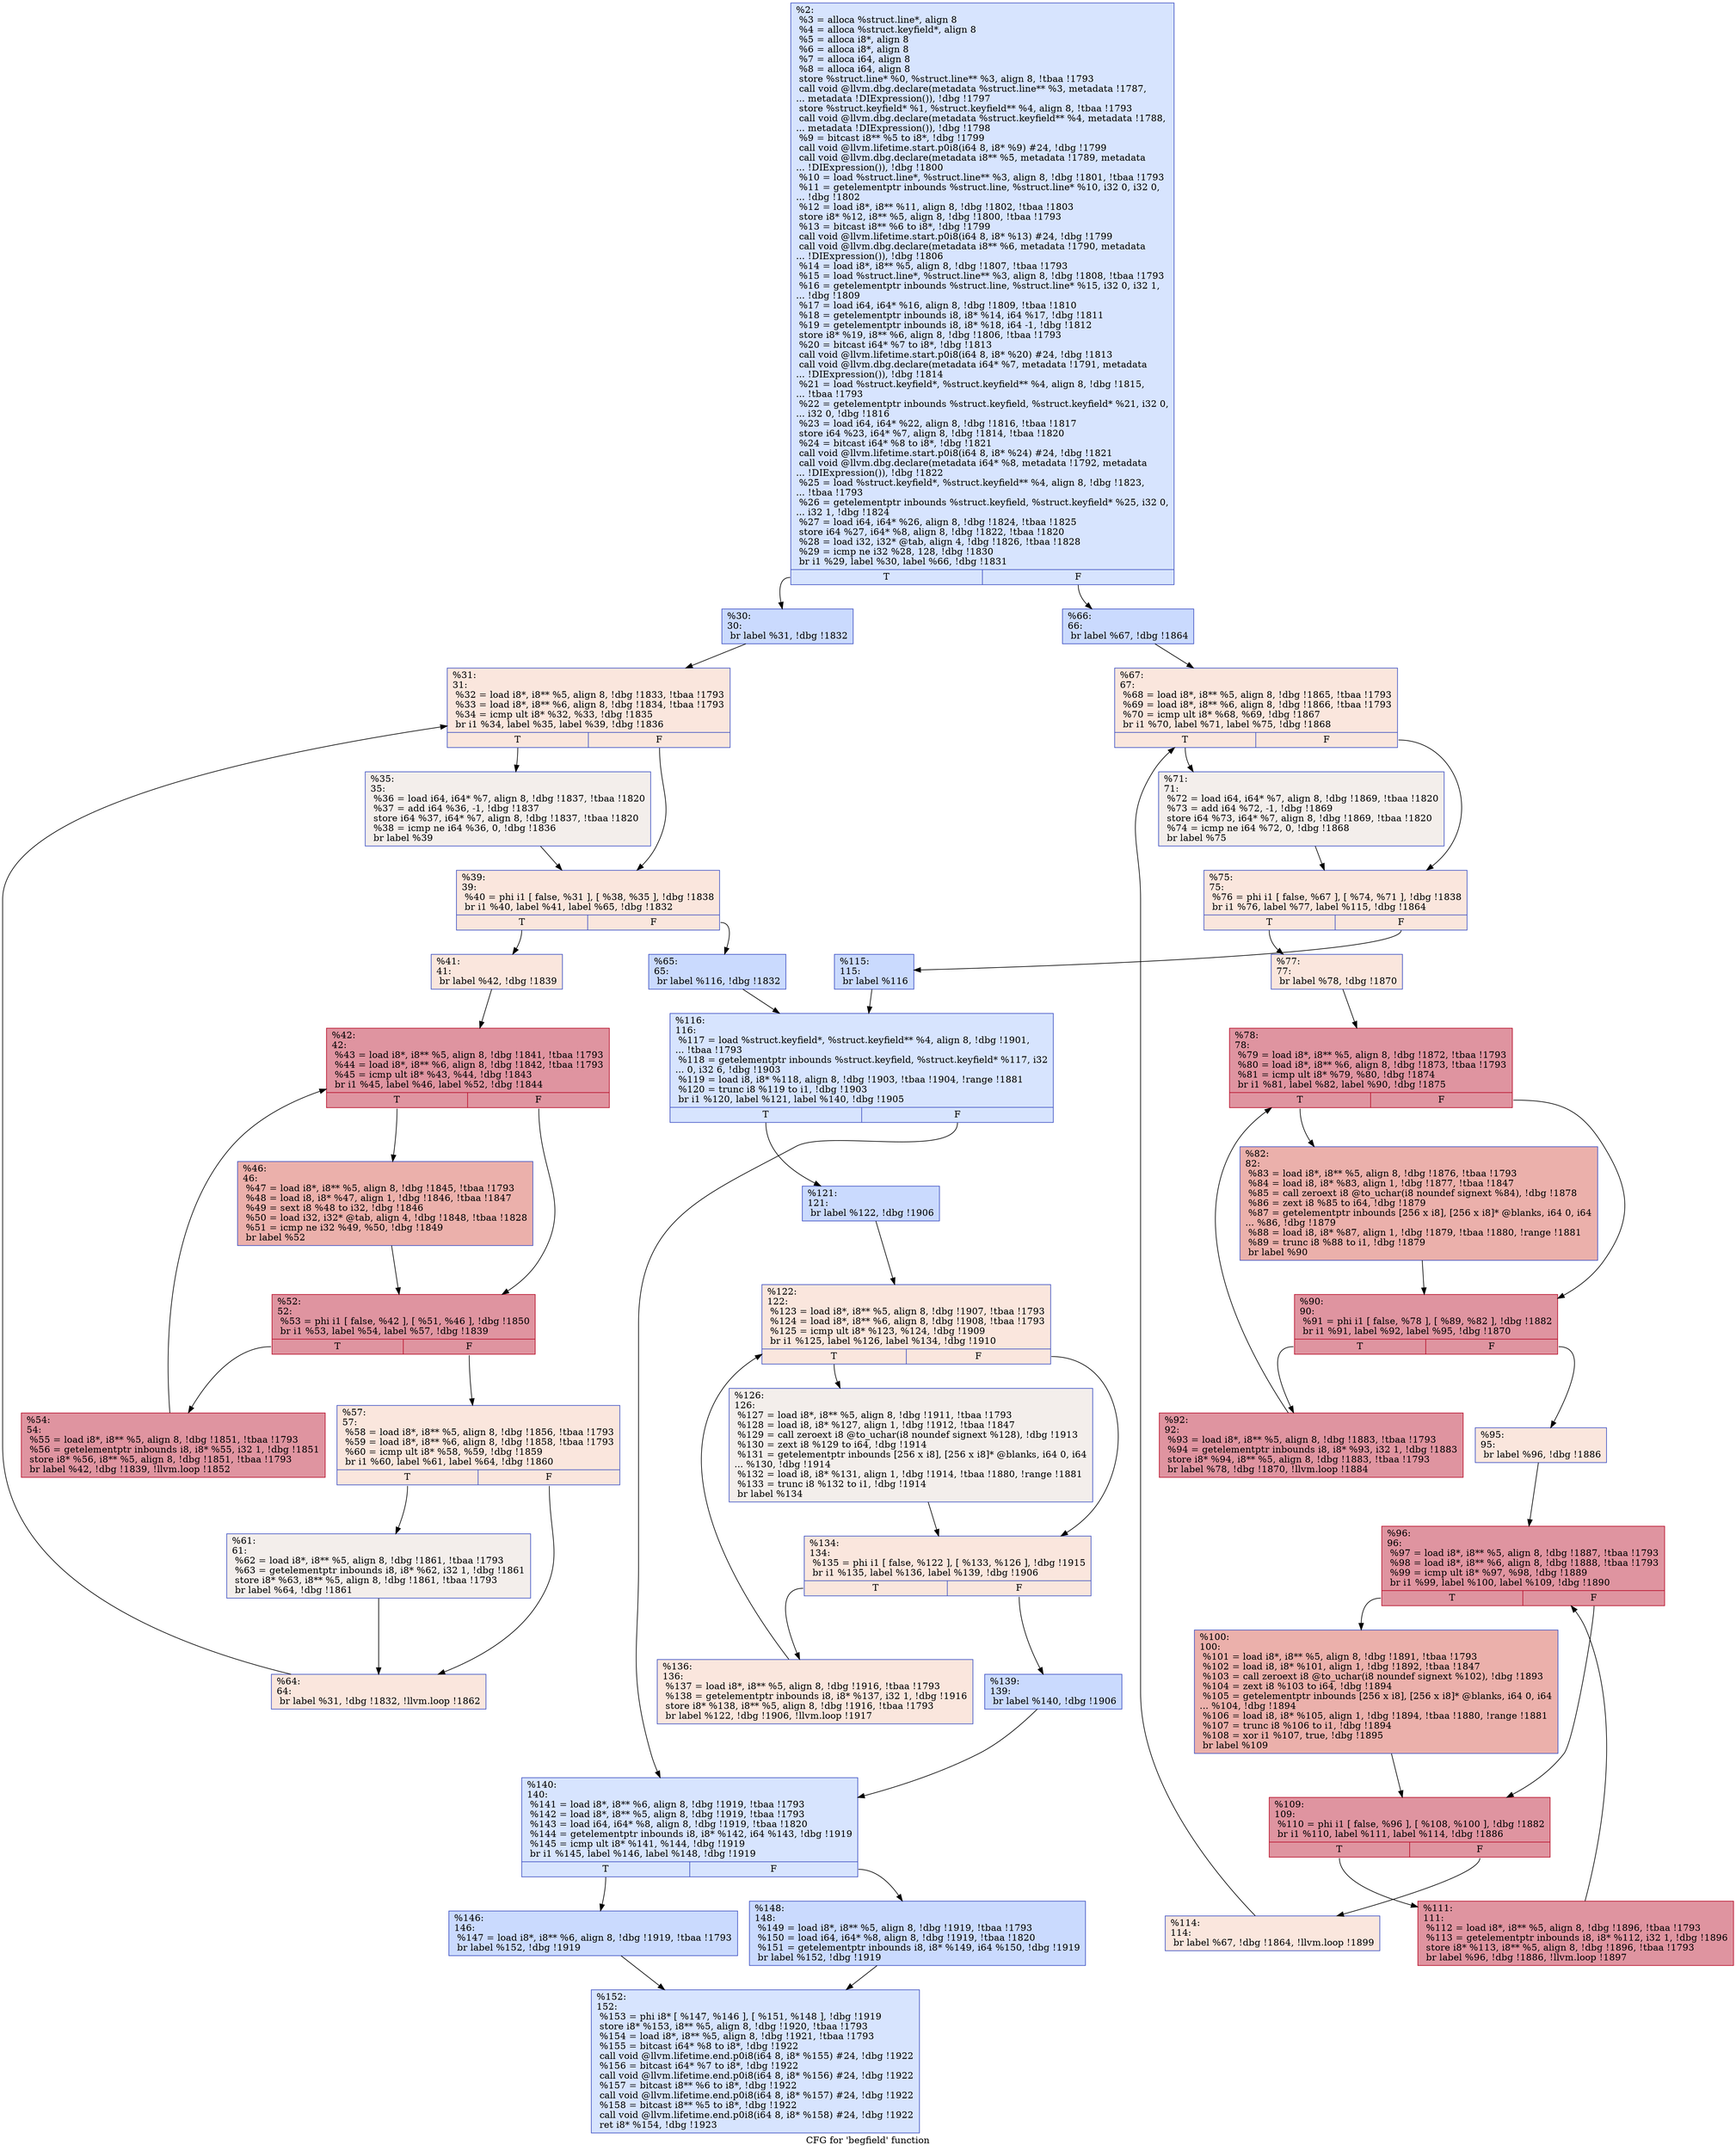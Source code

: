 digraph "CFG for 'begfield' function" {
	label="CFG for 'begfield' function";

	Node0x2432dc0 [shape=record,color="#3d50c3ff", style=filled, fillcolor="#a5c3fe70",label="{%2:\l  %3 = alloca %struct.line*, align 8\l  %4 = alloca %struct.keyfield*, align 8\l  %5 = alloca i8*, align 8\l  %6 = alloca i8*, align 8\l  %7 = alloca i64, align 8\l  %8 = alloca i64, align 8\l  store %struct.line* %0, %struct.line** %3, align 8, !tbaa !1793\l  call void @llvm.dbg.declare(metadata %struct.line** %3, metadata !1787,\l... metadata !DIExpression()), !dbg !1797\l  store %struct.keyfield* %1, %struct.keyfield** %4, align 8, !tbaa !1793\l  call void @llvm.dbg.declare(metadata %struct.keyfield** %4, metadata !1788,\l... metadata !DIExpression()), !dbg !1798\l  %9 = bitcast i8** %5 to i8*, !dbg !1799\l  call void @llvm.lifetime.start.p0i8(i64 8, i8* %9) #24, !dbg !1799\l  call void @llvm.dbg.declare(metadata i8** %5, metadata !1789, metadata\l... !DIExpression()), !dbg !1800\l  %10 = load %struct.line*, %struct.line** %3, align 8, !dbg !1801, !tbaa !1793\l  %11 = getelementptr inbounds %struct.line, %struct.line* %10, i32 0, i32 0,\l... !dbg !1802\l  %12 = load i8*, i8** %11, align 8, !dbg !1802, !tbaa !1803\l  store i8* %12, i8** %5, align 8, !dbg !1800, !tbaa !1793\l  %13 = bitcast i8** %6 to i8*, !dbg !1799\l  call void @llvm.lifetime.start.p0i8(i64 8, i8* %13) #24, !dbg !1799\l  call void @llvm.dbg.declare(metadata i8** %6, metadata !1790, metadata\l... !DIExpression()), !dbg !1806\l  %14 = load i8*, i8** %5, align 8, !dbg !1807, !tbaa !1793\l  %15 = load %struct.line*, %struct.line** %3, align 8, !dbg !1808, !tbaa !1793\l  %16 = getelementptr inbounds %struct.line, %struct.line* %15, i32 0, i32 1,\l... !dbg !1809\l  %17 = load i64, i64* %16, align 8, !dbg !1809, !tbaa !1810\l  %18 = getelementptr inbounds i8, i8* %14, i64 %17, !dbg !1811\l  %19 = getelementptr inbounds i8, i8* %18, i64 -1, !dbg !1812\l  store i8* %19, i8** %6, align 8, !dbg !1806, !tbaa !1793\l  %20 = bitcast i64* %7 to i8*, !dbg !1813\l  call void @llvm.lifetime.start.p0i8(i64 8, i8* %20) #24, !dbg !1813\l  call void @llvm.dbg.declare(metadata i64* %7, metadata !1791, metadata\l... !DIExpression()), !dbg !1814\l  %21 = load %struct.keyfield*, %struct.keyfield** %4, align 8, !dbg !1815,\l... !tbaa !1793\l  %22 = getelementptr inbounds %struct.keyfield, %struct.keyfield* %21, i32 0,\l... i32 0, !dbg !1816\l  %23 = load i64, i64* %22, align 8, !dbg !1816, !tbaa !1817\l  store i64 %23, i64* %7, align 8, !dbg !1814, !tbaa !1820\l  %24 = bitcast i64* %8 to i8*, !dbg !1821\l  call void @llvm.lifetime.start.p0i8(i64 8, i8* %24) #24, !dbg !1821\l  call void @llvm.dbg.declare(metadata i64* %8, metadata !1792, metadata\l... !DIExpression()), !dbg !1822\l  %25 = load %struct.keyfield*, %struct.keyfield** %4, align 8, !dbg !1823,\l... !tbaa !1793\l  %26 = getelementptr inbounds %struct.keyfield, %struct.keyfield* %25, i32 0,\l... i32 1, !dbg !1824\l  %27 = load i64, i64* %26, align 8, !dbg !1824, !tbaa !1825\l  store i64 %27, i64* %8, align 8, !dbg !1822, !tbaa !1820\l  %28 = load i32, i32* @tab, align 4, !dbg !1826, !tbaa !1828\l  %29 = icmp ne i32 %28, 128, !dbg !1830\l  br i1 %29, label %30, label %66, !dbg !1831\l|{<s0>T|<s1>F}}"];
	Node0x2432dc0:s0 -> Node0x2433160;
	Node0x2432dc0:s1 -> Node0x2433570;
	Node0x2433160 [shape=record,color="#3d50c3ff", style=filled, fillcolor="#88abfd70",label="{%30:\l30:                                               \l  br label %31, !dbg !1832\l}"];
	Node0x2433160 -> Node0x24331b0;
	Node0x24331b0 [shape=record,color="#3d50c3ff", style=filled, fillcolor="#f3c7b170",label="{%31:\l31:                                               \l  %32 = load i8*, i8** %5, align 8, !dbg !1833, !tbaa !1793\l  %33 = load i8*, i8** %6, align 8, !dbg !1834, !tbaa !1793\l  %34 = icmp ult i8* %32, %33, !dbg !1835\l  br i1 %34, label %35, label %39, !dbg !1836\l|{<s0>T|<s1>F}}"];
	Node0x24331b0:s0 -> Node0x2433200;
	Node0x24331b0:s1 -> Node0x2433250;
	Node0x2433200 [shape=record,color="#3d50c3ff", style=filled, fillcolor="#e5d8d170",label="{%35:\l35:                                               \l  %36 = load i64, i64* %7, align 8, !dbg !1837, !tbaa !1820\l  %37 = add i64 %36, -1, !dbg !1837\l  store i64 %37, i64* %7, align 8, !dbg !1837, !tbaa !1820\l  %38 = icmp ne i64 %36, 0, !dbg !1836\l  br label %39\l}"];
	Node0x2433200 -> Node0x2433250;
	Node0x2433250 [shape=record,color="#3d50c3ff", style=filled, fillcolor="#f3c7b170",label="{%39:\l39:                                               \l  %40 = phi i1 [ false, %31 ], [ %38, %35 ], !dbg !1838\l  br i1 %40, label %41, label %65, !dbg !1832\l|{<s0>T|<s1>F}}"];
	Node0x2433250:s0 -> Node0x24332a0;
	Node0x2433250:s1 -> Node0x2433520;
	Node0x24332a0 [shape=record,color="#3d50c3ff", style=filled, fillcolor="#f3c7b170",label="{%41:\l41:                                               \l  br label %42, !dbg !1839\l}"];
	Node0x24332a0 -> Node0x24332f0;
	Node0x24332f0 [shape=record,color="#b70d28ff", style=filled, fillcolor="#b70d2870",label="{%42:\l42:                                               \l  %43 = load i8*, i8** %5, align 8, !dbg !1841, !tbaa !1793\l  %44 = load i8*, i8** %6, align 8, !dbg !1842, !tbaa !1793\l  %45 = icmp ult i8* %43, %44, !dbg !1843\l  br i1 %45, label %46, label %52, !dbg !1844\l|{<s0>T|<s1>F}}"];
	Node0x24332f0:s0 -> Node0x2433340;
	Node0x24332f0:s1 -> Node0x2433390;
	Node0x2433340 [shape=record,color="#3d50c3ff", style=filled, fillcolor="#d24b4070",label="{%46:\l46:                                               \l  %47 = load i8*, i8** %5, align 8, !dbg !1845, !tbaa !1793\l  %48 = load i8, i8* %47, align 1, !dbg !1846, !tbaa !1847\l  %49 = sext i8 %48 to i32, !dbg !1846\l  %50 = load i32, i32* @tab, align 4, !dbg !1848, !tbaa !1828\l  %51 = icmp ne i32 %49, %50, !dbg !1849\l  br label %52\l}"];
	Node0x2433340 -> Node0x2433390;
	Node0x2433390 [shape=record,color="#b70d28ff", style=filled, fillcolor="#b70d2870",label="{%52:\l52:                                               \l  %53 = phi i1 [ false, %42 ], [ %51, %46 ], !dbg !1850\l  br i1 %53, label %54, label %57, !dbg !1839\l|{<s0>T|<s1>F}}"];
	Node0x2433390:s0 -> Node0x24333e0;
	Node0x2433390:s1 -> Node0x2433430;
	Node0x24333e0 [shape=record,color="#b70d28ff", style=filled, fillcolor="#b70d2870",label="{%54:\l54:                                               \l  %55 = load i8*, i8** %5, align 8, !dbg !1851, !tbaa !1793\l  %56 = getelementptr inbounds i8, i8* %55, i32 1, !dbg !1851\l  store i8* %56, i8** %5, align 8, !dbg !1851, !tbaa !1793\l  br label %42, !dbg !1839, !llvm.loop !1852\l}"];
	Node0x24333e0 -> Node0x24332f0;
	Node0x2433430 [shape=record,color="#3d50c3ff", style=filled, fillcolor="#f3c7b170",label="{%57:\l57:                                               \l  %58 = load i8*, i8** %5, align 8, !dbg !1856, !tbaa !1793\l  %59 = load i8*, i8** %6, align 8, !dbg !1858, !tbaa !1793\l  %60 = icmp ult i8* %58, %59, !dbg !1859\l  br i1 %60, label %61, label %64, !dbg !1860\l|{<s0>T|<s1>F}}"];
	Node0x2433430:s0 -> Node0x2433480;
	Node0x2433430:s1 -> Node0x24334d0;
	Node0x2433480 [shape=record,color="#3d50c3ff", style=filled, fillcolor="#e5d8d170",label="{%61:\l61:                                               \l  %62 = load i8*, i8** %5, align 8, !dbg !1861, !tbaa !1793\l  %63 = getelementptr inbounds i8, i8* %62, i32 1, !dbg !1861\l  store i8* %63, i8** %5, align 8, !dbg !1861, !tbaa !1793\l  br label %64, !dbg !1861\l}"];
	Node0x2433480 -> Node0x24334d0;
	Node0x24334d0 [shape=record,color="#3d50c3ff", style=filled, fillcolor="#f3c7b170",label="{%64:\l64:                                               \l  br label %31, !dbg !1832, !llvm.loop !1862\l}"];
	Node0x24334d0 -> Node0x24331b0;
	Node0x2433520 [shape=record,color="#3d50c3ff", style=filled, fillcolor="#88abfd70",label="{%65:\l65:                                               \l  br label %116, !dbg !1832\l}"];
	Node0x2433520 -> Node0x2433a70;
	Node0x2433570 [shape=record,color="#3d50c3ff", style=filled, fillcolor="#88abfd70",label="{%66:\l66:                                               \l  br label %67, !dbg !1864\l}"];
	Node0x2433570 -> Node0x24335c0;
	Node0x24335c0 [shape=record,color="#3d50c3ff", style=filled, fillcolor="#f3c7b170",label="{%67:\l67:                                               \l  %68 = load i8*, i8** %5, align 8, !dbg !1865, !tbaa !1793\l  %69 = load i8*, i8** %6, align 8, !dbg !1866, !tbaa !1793\l  %70 = icmp ult i8* %68, %69, !dbg !1867\l  br i1 %70, label %71, label %75, !dbg !1868\l|{<s0>T|<s1>F}}"];
	Node0x24335c0:s0 -> Node0x2433610;
	Node0x24335c0:s1 -> Node0x2433660;
	Node0x2433610 [shape=record,color="#3d50c3ff", style=filled, fillcolor="#e5d8d170",label="{%71:\l71:                                               \l  %72 = load i64, i64* %7, align 8, !dbg !1869, !tbaa !1820\l  %73 = add i64 %72, -1, !dbg !1869\l  store i64 %73, i64* %7, align 8, !dbg !1869, !tbaa !1820\l  %74 = icmp ne i64 %72, 0, !dbg !1868\l  br label %75\l}"];
	Node0x2433610 -> Node0x2433660;
	Node0x2433660 [shape=record,color="#3d50c3ff", style=filled, fillcolor="#f3c7b170",label="{%75:\l75:                                               \l  %76 = phi i1 [ false, %67 ], [ %74, %71 ], !dbg !1838\l  br i1 %76, label %77, label %115, !dbg !1864\l|{<s0>T|<s1>F}}"];
	Node0x2433660:s0 -> Node0x24336b0;
	Node0x2433660:s1 -> Node0x2433a20;
	Node0x24336b0 [shape=record,color="#3d50c3ff", style=filled, fillcolor="#f3c7b170",label="{%77:\l77:                                               \l  br label %78, !dbg !1870\l}"];
	Node0x24336b0 -> Node0x2433700;
	Node0x2433700 [shape=record,color="#b70d28ff", style=filled, fillcolor="#b70d2870",label="{%78:\l78:                                               \l  %79 = load i8*, i8** %5, align 8, !dbg !1872, !tbaa !1793\l  %80 = load i8*, i8** %6, align 8, !dbg !1873, !tbaa !1793\l  %81 = icmp ult i8* %79, %80, !dbg !1874\l  br i1 %81, label %82, label %90, !dbg !1875\l|{<s0>T|<s1>F}}"];
	Node0x2433700:s0 -> Node0x2433750;
	Node0x2433700:s1 -> Node0x24337a0;
	Node0x2433750 [shape=record,color="#3d50c3ff", style=filled, fillcolor="#d24b4070",label="{%82:\l82:                                               \l  %83 = load i8*, i8** %5, align 8, !dbg !1876, !tbaa !1793\l  %84 = load i8, i8* %83, align 1, !dbg !1877, !tbaa !1847\l  %85 = call zeroext i8 @to_uchar(i8 noundef signext %84), !dbg !1878\l  %86 = zext i8 %85 to i64, !dbg !1879\l  %87 = getelementptr inbounds [256 x i8], [256 x i8]* @blanks, i64 0, i64\l... %86, !dbg !1879\l  %88 = load i8, i8* %87, align 1, !dbg !1879, !tbaa !1880, !range !1881\l  %89 = trunc i8 %88 to i1, !dbg !1879\l  br label %90\l}"];
	Node0x2433750 -> Node0x24337a0;
	Node0x24337a0 [shape=record,color="#b70d28ff", style=filled, fillcolor="#b70d2870",label="{%90:\l90:                                               \l  %91 = phi i1 [ false, %78 ], [ %89, %82 ], !dbg !1882\l  br i1 %91, label %92, label %95, !dbg !1870\l|{<s0>T|<s1>F}}"];
	Node0x24337a0:s0 -> Node0x24337f0;
	Node0x24337a0:s1 -> Node0x2433840;
	Node0x24337f0 [shape=record,color="#b70d28ff", style=filled, fillcolor="#b70d2870",label="{%92:\l92:                                               \l  %93 = load i8*, i8** %5, align 8, !dbg !1883, !tbaa !1793\l  %94 = getelementptr inbounds i8, i8* %93, i32 1, !dbg !1883\l  store i8* %94, i8** %5, align 8, !dbg !1883, !tbaa !1793\l  br label %78, !dbg !1870, !llvm.loop !1884\l}"];
	Node0x24337f0 -> Node0x2433700;
	Node0x2433840 [shape=record,color="#3d50c3ff", style=filled, fillcolor="#f3c7b170",label="{%95:\l95:                                               \l  br label %96, !dbg !1886\l}"];
	Node0x2433840 -> Node0x2433890;
	Node0x2433890 [shape=record,color="#b70d28ff", style=filled, fillcolor="#b70d2870",label="{%96:\l96:                                               \l  %97 = load i8*, i8** %5, align 8, !dbg !1887, !tbaa !1793\l  %98 = load i8*, i8** %6, align 8, !dbg !1888, !tbaa !1793\l  %99 = icmp ult i8* %97, %98, !dbg !1889\l  br i1 %99, label %100, label %109, !dbg !1890\l|{<s0>T|<s1>F}}"];
	Node0x2433890:s0 -> Node0x24338e0;
	Node0x2433890:s1 -> Node0x2433930;
	Node0x24338e0 [shape=record,color="#3d50c3ff", style=filled, fillcolor="#d24b4070",label="{%100:\l100:                                              \l  %101 = load i8*, i8** %5, align 8, !dbg !1891, !tbaa !1793\l  %102 = load i8, i8* %101, align 1, !dbg !1892, !tbaa !1847\l  %103 = call zeroext i8 @to_uchar(i8 noundef signext %102), !dbg !1893\l  %104 = zext i8 %103 to i64, !dbg !1894\l  %105 = getelementptr inbounds [256 x i8], [256 x i8]* @blanks, i64 0, i64\l... %104, !dbg !1894\l  %106 = load i8, i8* %105, align 1, !dbg !1894, !tbaa !1880, !range !1881\l  %107 = trunc i8 %106 to i1, !dbg !1894\l  %108 = xor i1 %107, true, !dbg !1895\l  br label %109\l}"];
	Node0x24338e0 -> Node0x2433930;
	Node0x2433930 [shape=record,color="#b70d28ff", style=filled, fillcolor="#b70d2870",label="{%109:\l109:                                              \l  %110 = phi i1 [ false, %96 ], [ %108, %100 ], !dbg !1882\l  br i1 %110, label %111, label %114, !dbg !1886\l|{<s0>T|<s1>F}}"];
	Node0x2433930:s0 -> Node0x2433980;
	Node0x2433930:s1 -> Node0x24339d0;
	Node0x2433980 [shape=record,color="#b70d28ff", style=filled, fillcolor="#b70d2870",label="{%111:\l111:                                              \l  %112 = load i8*, i8** %5, align 8, !dbg !1896, !tbaa !1793\l  %113 = getelementptr inbounds i8, i8* %112, i32 1, !dbg !1896\l  store i8* %113, i8** %5, align 8, !dbg !1896, !tbaa !1793\l  br label %96, !dbg !1886, !llvm.loop !1897\l}"];
	Node0x2433980 -> Node0x2433890;
	Node0x24339d0 [shape=record,color="#3d50c3ff", style=filled, fillcolor="#f3c7b170",label="{%114:\l114:                                              \l  br label %67, !dbg !1864, !llvm.loop !1899\l}"];
	Node0x24339d0 -> Node0x24335c0;
	Node0x2433a20 [shape=record,color="#3d50c3ff", style=filled, fillcolor="#88abfd70",label="{%115:\l115:                                              \l  br label %116\l}"];
	Node0x2433a20 -> Node0x2433a70;
	Node0x2433a70 [shape=record,color="#3d50c3ff", style=filled, fillcolor="#a5c3fe70",label="{%116:\l116:                                              \l  %117 = load %struct.keyfield*, %struct.keyfield** %4, align 8, !dbg !1901,\l... !tbaa !1793\l  %118 = getelementptr inbounds %struct.keyfield, %struct.keyfield* %117, i32\l... 0, i32 6, !dbg !1903\l  %119 = load i8, i8* %118, align 8, !dbg !1903, !tbaa !1904, !range !1881\l  %120 = trunc i8 %119 to i1, !dbg !1903\l  br i1 %120, label %121, label %140, !dbg !1905\l|{<s0>T|<s1>F}}"];
	Node0x2433a70:s0 -> Node0x2433ac0;
	Node0x2433a70:s1 -> Node0x2433ca0;
	Node0x2433ac0 [shape=record,color="#3d50c3ff", style=filled, fillcolor="#88abfd70",label="{%121:\l121:                                              \l  br label %122, !dbg !1906\l}"];
	Node0x2433ac0 -> Node0x2433b10;
	Node0x2433b10 [shape=record,color="#3d50c3ff", style=filled, fillcolor="#f3c7b170",label="{%122:\l122:                                              \l  %123 = load i8*, i8** %5, align 8, !dbg !1907, !tbaa !1793\l  %124 = load i8*, i8** %6, align 8, !dbg !1908, !tbaa !1793\l  %125 = icmp ult i8* %123, %124, !dbg !1909\l  br i1 %125, label %126, label %134, !dbg !1910\l|{<s0>T|<s1>F}}"];
	Node0x2433b10:s0 -> Node0x2433b60;
	Node0x2433b10:s1 -> Node0x2433bb0;
	Node0x2433b60 [shape=record,color="#3d50c3ff", style=filled, fillcolor="#e5d8d170",label="{%126:\l126:                                              \l  %127 = load i8*, i8** %5, align 8, !dbg !1911, !tbaa !1793\l  %128 = load i8, i8* %127, align 1, !dbg !1912, !tbaa !1847\l  %129 = call zeroext i8 @to_uchar(i8 noundef signext %128), !dbg !1913\l  %130 = zext i8 %129 to i64, !dbg !1914\l  %131 = getelementptr inbounds [256 x i8], [256 x i8]* @blanks, i64 0, i64\l... %130, !dbg !1914\l  %132 = load i8, i8* %131, align 1, !dbg !1914, !tbaa !1880, !range !1881\l  %133 = trunc i8 %132 to i1, !dbg !1914\l  br label %134\l}"];
	Node0x2433b60 -> Node0x2433bb0;
	Node0x2433bb0 [shape=record,color="#3d50c3ff", style=filled, fillcolor="#f3c7b170",label="{%134:\l134:                                              \l  %135 = phi i1 [ false, %122 ], [ %133, %126 ], !dbg !1915\l  br i1 %135, label %136, label %139, !dbg !1906\l|{<s0>T|<s1>F}}"];
	Node0x2433bb0:s0 -> Node0x2433c00;
	Node0x2433bb0:s1 -> Node0x2433c50;
	Node0x2433c00 [shape=record,color="#3d50c3ff", style=filled, fillcolor="#f3c7b170",label="{%136:\l136:                                              \l  %137 = load i8*, i8** %5, align 8, !dbg !1916, !tbaa !1793\l  %138 = getelementptr inbounds i8, i8* %137, i32 1, !dbg !1916\l  store i8* %138, i8** %5, align 8, !dbg !1916, !tbaa !1793\l  br label %122, !dbg !1906, !llvm.loop !1917\l}"];
	Node0x2433c00 -> Node0x2433b10;
	Node0x2433c50 [shape=record,color="#3d50c3ff", style=filled, fillcolor="#88abfd70",label="{%139:\l139:                                              \l  br label %140, !dbg !1906\l}"];
	Node0x2433c50 -> Node0x2433ca0;
	Node0x2433ca0 [shape=record,color="#3d50c3ff", style=filled, fillcolor="#a5c3fe70",label="{%140:\l140:                                              \l  %141 = load i8*, i8** %6, align 8, !dbg !1919, !tbaa !1793\l  %142 = load i8*, i8** %5, align 8, !dbg !1919, !tbaa !1793\l  %143 = load i64, i64* %8, align 8, !dbg !1919, !tbaa !1820\l  %144 = getelementptr inbounds i8, i8* %142, i64 %143, !dbg !1919\l  %145 = icmp ult i8* %141, %144, !dbg !1919\l  br i1 %145, label %146, label %148, !dbg !1919\l|{<s0>T|<s1>F}}"];
	Node0x2433ca0:s0 -> Node0x2433cf0;
	Node0x2433ca0:s1 -> Node0x2433d40;
	Node0x2433cf0 [shape=record,color="#3d50c3ff", style=filled, fillcolor="#88abfd70",label="{%146:\l146:                                              \l  %147 = load i8*, i8** %6, align 8, !dbg !1919, !tbaa !1793\l  br label %152, !dbg !1919\l}"];
	Node0x2433cf0 -> Node0x2433d90;
	Node0x2433d40 [shape=record,color="#3d50c3ff", style=filled, fillcolor="#88abfd70",label="{%148:\l148:                                              \l  %149 = load i8*, i8** %5, align 8, !dbg !1919, !tbaa !1793\l  %150 = load i64, i64* %8, align 8, !dbg !1919, !tbaa !1820\l  %151 = getelementptr inbounds i8, i8* %149, i64 %150, !dbg !1919\l  br label %152, !dbg !1919\l}"];
	Node0x2433d40 -> Node0x2433d90;
	Node0x2433d90 [shape=record,color="#3d50c3ff", style=filled, fillcolor="#a5c3fe70",label="{%152:\l152:                                              \l  %153 = phi i8* [ %147, %146 ], [ %151, %148 ], !dbg !1919\l  store i8* %153, i8** %5, align 8, !dbg !1920, !tbaa !1793\l  %154 = load i8*, i8** %5, align 8, !dbg !1921, !tbaa !1793\l  %155 = bitcast i64* %8 to i8*, !dbg !1922\l  call void @llvm.lifetime.end.p0i8(i64 8, i8* %155) #24, !dbg !1922\l  %156 = bitcast i64* %7 to i8*, !dbg !1922\l  call void @llvm.lifetime.end.p0i8(i64 8, i8* %156) #24, !dbg !1922\l  %157 = bitcast i8** %6 to i8*, !dbg !1922\l  call void @llvm.lifetime.end.p0i8(i64 8, i8* %157) #24, !dbg !1922\l  %158 = bitcast i8** %5 to i8*, !dbg !1922\l  call void @llvm.lifetime.end.p0i8(i64 8, i8* %158) #24, !dbg !1922\l  ret i8* %154, !dbg !1923\l}"];
}
